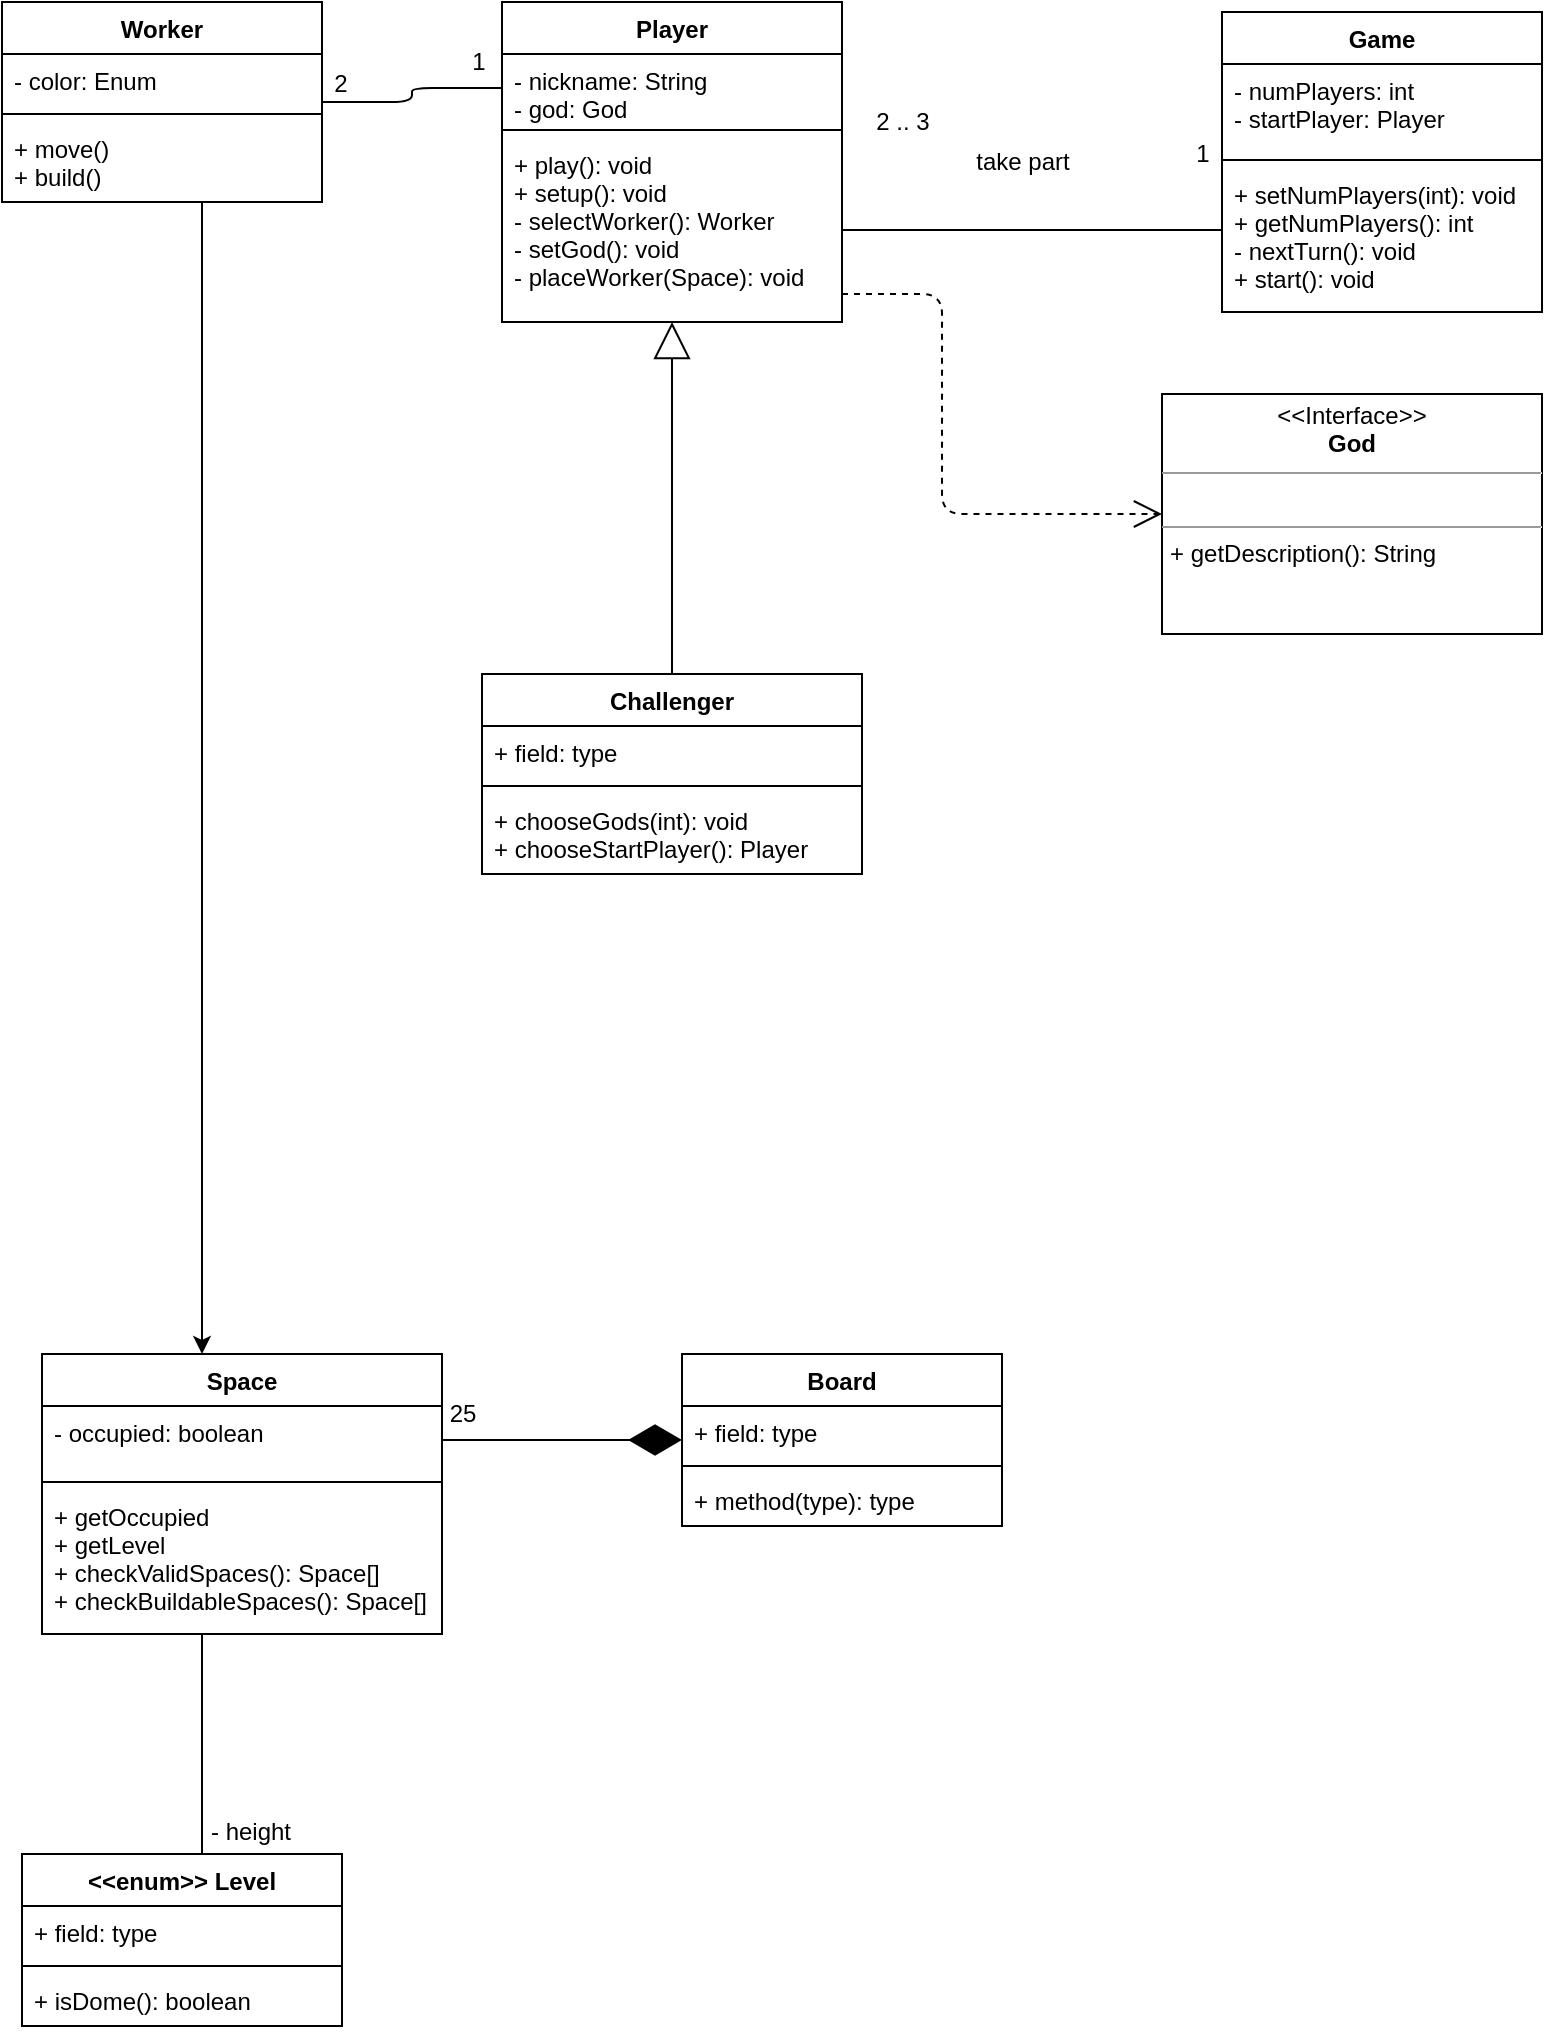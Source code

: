 <mxfile version="12.8.2" type="github"><diagram name="Page-1" id="c4acf3e9-155e-7222-9cf6-157b1a14988f"><mxGraphModel dx="1718" dy="970" grid="1" gridSize="10" guides="1" tooltips="1" connect="1" arrows="1" fold="1" page="1" pageScale="1" pageWidth="850" pageHeight="1100" background="#ffffff" math="0" shadow="0"><root><mxCell id="0"/><mxCell id="1" parent="0"/><mxCell id="7bflwTFQs7nSPwEGFA_X-58" style="endArrow=open;endSize=12;dashed=1;html=1;fontFamily=Helvetica;fontSize=11;fontColor=#000000;align=center;strokeColor=#000000;edgeStyle=orthogonalEdgeStyle;" edge="1" parent="1" source="7bflwTFQs7nSPwEGFA_X-6" target="7bflwTFQs7nSPwEGFA_X-59"><mxGeometry relative="1" as="geometry"><mxPoint x="400" y="185" as="targetPoint"/><Array as="points"><mxPoint x="530" y="190"/><mxPoint x="530" y="300"/></Array></mxGeometry></mxCell><mxCell id="7bflwTFQs7nSPwEGFA_X-6" value="Player" style="swimlane;fontStyle=1;align=center;verticalAlign=top;childLayout=stackLayout;horizontal=1;startSize=26;horizontalStack=0;resizeParent=1;resizeParentMax=0;resizeLast=0;collapsible=1;marginBottom=0;" vertex="1" parent="1"><mxGeometry x="310" y="44" width="170" height="160" as="geometry"/></mxCell><mxCell id="7bflwTFQs7nSPwEGFA_X-7" value="- nickname: String&#10;- god: God" style="text;strokeColor=none;fillColor=none;align=left;verticalAlign=top;spacingLeft=4;spacingRight=4;overflow=hidden;rotatable=0;points=[[0,0.5],[1,0.5]];portConstraint=eastwest;" vertex="1" parent="7bflwTFQs7nSPwEGFA_X-6"><mxGeometry y="26" width="170" height="34" as="geometry"/></mxCell><mxCell id="7bflwTFQs7nSPwEGFA_X-8" value="" style="line;strokeWidth=1;fillColor=none;align=left;verticalAlign=middle;spacingTop=-1;spacingLeft=3;spacingRight=3;rotatable=0;labelPosition=right;points=[];portConstraint=eastwest;" vertex="1" parent="7bflwTFQs7nSPwEGFA_X-6"><mxGeometry y="60" width="170" height="8" as="geometry"/></mxCell><mxCell id="7bflwTFQs7nSPwEGFA_X-9" value="+ play(): void&#10;+ setup(): void&#10;- selectWorker(): Worker&#10;- setGod(): void&#10;- placeWorker(Space): void" style="text;strokeColor=none;fillColor=none;align=left;verticalAlign=top;spacingLeft=4;spacingRight=4;overflow=hidden;rotatable=0;points=[[0,0.5],[1,0.5]];portConstraint=eastwest;" vertex="1" parent="7bflwTFQs7nSPwEGFA_X-6"><mxGeometry y="68" width="170" height="92" as="geometry"/></mxCell><mxCell id="7bflwTFQs7nSPwEGFA_X-33" style="endArrow=none;html=1;edgeStyle=orthogonalEdgeStyle;fontFamily=Helvetica;fontSize=11;fontColor=#000000;align=center;strokeColor=#000000;" edge="1" parent="1" source="7bflwTFQs7nSPwEGFA_X-13" target="7bflwTFQs7nSPwEGFA_X-7"><mxGeometry relative="1" as="geometry"/></mxCell><mxCell id="7bflwTFQs7nSPwEGFA_X-34" value="2" style="text;html=1;align=center;verticalAlign=middle;resizable=0;points=[];labelBackgroundColor=#ffffff;" vertex="1" connectable="0" parent="7bflwTFQs7nSPwEGFA_X-33"><mxGeometry x="-0.813" y="-3" relative="1" as="geometry"><mxPoint y="-12" as="offset"/></mxGeometry></mxCell><mxCell id="7bflwTFQs7nSPwEGFA_X-35" value="1" style="text;html=1;align=center;verticalAlign=middle;resizable=0;points=[];labelBackgroundColor=#ffffff;" vertex="1" connectable="0" parent="7bflwTFQs7nSPwEGFA_X-33"><mxGeometry x="0.834" relative="1" as="geometry"><mxPoint x="-4.17" y="-13" as="offset"/></mxGeometry></mxCell><mxCell id="7bflwTFQs7nSPwEGFA_X-65" style="edgeStyle=orthogonalEdgeStyle;rounded=0;orthogonalLoop=1;jettySize=auto;html=1;" edge="1" parent="1" source="7bflwTFQs7nSPwEGFA_X-13" target="7bflwTFQs7nSPwEGFA_X-17"><mxGeometry relative="1" as="geometry"><Array as="points"><mxPoint x="160" y="300"/><mxPoint x="160" y="300"/></Array></mxGeometry></mxCell><mxCell id="7bflwTFQs7nSPwEGFA_X-13" value="Worker" style="swimlane;fontStyle=1;align=center;verticalAlign=top;childLayout=stackLayout;horizontal=1;startSize=26;horizontalStack=0;resizeParent=1;resizeParentMax=0;resizeLast=0;collapsible=1;marginBottom=0;" vertex="1" parent="1"><mxGeometry x="60" y="44" width="160" height="100" as="geometry"/></mxCell><mxCell id="7bflwTFQs7nSPwEGFA_X-14" value="- color: Enum" style="text;strokeColor=none;fillColor=none;align=left;verticalAlign=top;spacingLeft=4;spacingRight=4;overflow=hidden;rotatable=0;points=[[0,0.5],[1,0.5]];portConstraint=eastwest;" vertex="1" parent="7bflwTFQs7nSPwEGFA_X-13"><mxGeometry y="26" width="160" height="26" as="geometry"/></mxCell><mxCell id="7bflwTFQs7nSPwEGFA_X-15" value="" style="line;strokeWidth=1;fillColor=none;align=left;verticalAlign=middle;spacingTop=-1;spacingLeft=3;spacingRight=3;rotatable=0;labelPosition=right;points=[];portConstraint=eastwest;" vertex="1" parent="7bflwTFQs7nSPwEGFA_X-13"><mxGeometry y="52" width="160" height="8" as="geometry"/></mxCell><mxCell id="7bflwTFQs7nSPwEGFA_X-16" value="+ move()&#10;+ build()" style="text;strokeColor=none;fillColor=none;align=left;verticalAlign=top;spacingLeft=4;spacingRight=4;overflow=hidden;rotatable=0;points=[[0,0.5],[1,0.5]];portConstraint=eastwest;" vertex="1" parent="7bflwTFQs7nSPwEGFA_X-13"><mxGeometry y="60" width="160" height="40" as="geometry"/></mxCell><mxCell id="7bflwTFQs7nSPwEGFA_X-49" style="endArrow=none;html=1;edgeStyle=orthogonalEdgeStyle;fontFamily=Helvetica;fontSize=11;fontColor=#000000;align=center;strokeColor=#000000;" edge="1" parent="1" source="7bflwTFQs7nSPwEGFA_X-17" target="7bflwTFQs7nSPwEGFA_X-44"><mxGeometry relative="1" as="geometry"><Array as="points"><mxPoint x="160" y="870"/><mxPoint x="160" y="870"/></Array></mxGeometry></mxCell><mxCell id="7bflwTFQs7nSPwEGFA_X-17" value="Space" style="swimlane;fontStyle=1;align=center;verticalAlign=top;childLayout=stackLayout;horizontal=1;startSize=26;horizontalStack=0;resizeParent=1;resizeParentMax=0;resizeLast=0;collapsible=1;marginBottom=0;" vertex="1" parent="1"><mxGeometry x="80" y="720" width="200" height="140" as="geometry"/></mxCell><mxCell id="7bflwTFQs7nSPwEGFA_X-18" value="- occupied: boolean" style="text;strokeColor=none;fillColor=none;align=left;verticalAlign=top;spacingLeft=4;spacingRight=4;overflow=hidden;rotatable=0;points=[[0,0.5],[1,0.5]];portConstraint=eastwest;" vertex="1" parent="7bflwTFQs7nSPwEGFA_X-17"><mxGeometry y="26" width="200" height="34" as="geometry"/></mxCell><mxCell id="7bflwTFQs7nSPwEGFA_X-19" value="" style="line;strokeWidth=1;fillColor=none;align=left;verticalAlign=middle;spacingTop=-1;spacingLeft=3;spacingRight=3;rotatable=0;labelPosition=right;points=[];portConstraint=eastwest;" vertex="1" parent="7bflwTFQs7nSPwEGFA_X-17"><mxGeometry y="60" width="200" height="8" as="geometry"/></mxCell><mxCell id="7bflwTFQs7nSPwEGFA_X-20" value="+ getOccupied&#10;+ getLevel&#10;+ checkValidSpaces(): Space[]&#10;+ checkBuildableSpaces(): Space[]" style="text;strokeColor=none;fillColor=none;align=left;verticalAlign=top;spacingLeft=4;spacingRight=4;overflow=hidden;rotatable=0;points=[[0,0.5],[1,0.5]];portConstraint=eastwest;" vertex="1" parent="7bflwTFQs7nSPwEGFA_X-17"><mxGeometry y="68" width="200" height="72" as="geometry"/></mxCell><mxCell id="7bflwTFQs7nSPwEGFA_X-21" value="Board" style="swimlane;fontStyle=1;align=center;verticalAlign=top;childLayout=stackLayout;horizontal=1;startSize=26;horizontalStack=0;resizeParent=1;resizeParentMax=0;resizeLast=0;collapsible=1;marginBottom=0;" vertex="1" parent="1"><mxGeometry x="400" y="720" width="160" height="86" as="geometry"><mxRectangle x="320" y="220" width="70" height="26" as="alternateBounds"/></mxGeometry></mxCell><mxCell id="7bflwTFQs7nSPwEGFA_X-22" value="+ field: type" style="text;strokeColor=none;fillColor=none;align=left;verticalAlign=top;spacingLeft=4;spacingRight=4;overflow=hidden;rotatable=0;points=[[0,0.5],[1,0.5]];portConstraint=eastwest;" vertex="1" parent="7bflwTFQs7nSPwEGFA_X-21"><mxGeometry y="26" width="160" height="26" as="geometry"/></mxCell><mxCell id="7bflwTFQs7nSPwEGFA_X-23" value="" style="line;strokeWidth=1;fillColor=none;align=left;verticalAlign=middle;spacingTop=-1;spacingLeft=3;spacingRight=3;rotatable=0;labelPosition=right;points=[];portConstraint=eastwest;" vertex="1" parent="7bflwTFQs7nSPwEGFA_X-21"><mxGeometry y="52" width="160" height="8" as="geometry"/></mxCell><mxCell id="7bflwTFQs7nSPwEGFA_X-24" value="+ method(type): type" style="text;strokeColor=none;fillColor=none;align=left;verticalAlign=top;spacingLeft=4;spacingRight=4;overflow=hidden;rotatable=0;points=[[0,0.5],[1,0.5]];portConstraint=eastwest;" vertex="1" parent="7bflwTFQs7nSPwEGFA_X-21"><mxGeometry y="60" width="160" height="26" as="geometry"/></mxCell><mxCell id="7bflwTFQs7nSPwEGFA_X-38" style="endArrow=diamondThin;endFill=1;endSize=24;html=1;fontFamily=Helvetica;fontSize=11;fontColor=#000000;align=center;strokeColor=#000000;edgeStyle=orthogonalEdgeStyle;" edge="1" parent="1" source="7bflwTFQs7nSPwEGFA_X-18" target="7bflwTFQs7nSPwEGFA_X-21"><mxGeometry relative="1" as="geometry"/></mxCell><mxCell id="7bflwTFQs7nSPwEGFA_X-39" value="25" style="text;html=1;align=center;verticalAlign=middle;resizable=0;points=[];labelBackgroundColor=#ffffff;" vertex="1" connectable="0" parent="7bflwTFQs7nSPwEGFA_X-38"><mxGeometry x="0.852" relative="1" as="geometry"><mxPoint x="-100.83" y="-13" as="offset"/></mxGeometry></mxCell><mxCell id="7bflwTFQs7nSPwEGFA_X-40" value="Game" style="swimlane;fontStyle=1;align=center;verticalAlign=top;childLayout=stackLayout;horizontal=1;startSize=26;horizontalStack=0;resizeParent=1;resizeParentMax=0;resizeLast=0;collapsible=1;marginBottom=0;" vertex="1" parent="1"><mxGeometry x="670" y="49" width="160" height="150" as="geometry"/></mxCell><mxCell id="7bflwTFQs7nSPwEGFA_X-41" value="- numPlayers: int&#10;- startPlayer: Player" style="text;strokeColor=none;fillColor=none;align=left;verticalAlign=top;spacingLeft=4;spacingRight=4;overflow=hidden;rotatable=0;points=[[0,0.5],[1,0.5]];portConstraint=eastwest;" vertex="1" parent="7bflwTFQs7nSPwEGFA_X-40"><mxGeometry y="26" width="160" height="44" as="geometry"/></mxCell><mxCell id="7bflwTFQs7nSPwEGFA_X-42" value="" style="line;strokeWidth=1;fillColor=none;align=left;verticalAlign=middle;spacingTop=-1;spacingLeft=3;spacingRight=3;rotatable=0;labelPosition=right;points=[];portConstraint=eastwest;" vertex="1" parent="7bflwTFQs7nSPwEGFA_X-40"><mxGeometry y="70" width="160" height="8" as="geometry"/></mxCell><mxCell id="7bflwTFQs7nSPwEGFA_X-43" value="+ setNumPlayers(int): void&#10;+ getNumPlayers(): int&#10;- nextTurn(): void&#10;+ start(): void" style="text;strokeColor=none;fillColor=none;align=left;verticalAlign=top;spacingLeft=4;spacingRight=4;overflow=hidden;rotatable=0;points=[[0,0.5],[1,0.5]];portConstraint=eastwest;" vertex="1" parent="7bflwTFQs7nSPwEGFA_X-40"><mxGeometry y="78" width="160" height="72" as="geometry"/></mxCell><mxCell id="7bflwTFQs7nSPwEGFA_X-44" value="&lt;&lt;enum&gt;&gt; Level" style="swimlane;fontStyle=1;align=center;verticalAlign=top;childLayout=stackLayout;horizontal=1;startSize=26;horizontalStack=0;resizeParent=1;resizeParentMax=0;resizeLast=0;collapsible=1;marginBottom=0;" vertex="1" parent="1"><mxGeometry x="70" y="970" width="160" height="86" as="geometry"/></mxCell><mxCell id="7bflwTFQs7nSPwEGFA_X-45" value="+ field: type" style="text;strokeColor=none;fillColor=none;align=left;verticalAlign=top;spacingLeft=4;spacingRight=4;overflow=hidden;rotatable=0;points=[[0,0.5],[1,0.5]];portConstraint=eastwest;" vertex="1" parent="7bflwTFQs7nSPwEGFA_X-44"><mxGeometry y="26" width="160" height="26" as="geometry"/></mxCell><mxCell id="7bflwTFQs7nSPwEGFA_X-46" value="" style="line;strokeWidth=1;fillColor=none;align=left;verticalAlign=middle;spacingTop=-1;spacingLeft=3;spacingRight=3;rotatable=0;labelPosition=right;points=[];portConstraint=eastwest;" vertex="1" parent="7bflwTFQs7nSPwEGFA_X-44"><mxGeometry y="52" width="160" height="8" as="geometry"/></mxCell><mxCell id="7bflwTFQs7nSPwEGFA_X-47" value="+ isDome(): boolean" style="text;strokeColor=none;fillColor=none;align=left;verticalAlign=top;spacingLeft=4;spacingRight=4;overflow=hidden;rotatable=0;points=[[0,0.5],[1,0.5]];portConstraint=eastwest;" vertex="1" parent="7bflwTFQs7nSPwEGFA_X-44"><mxGeometry y="60" width="160" height="26" as="geometry"/></mxCell><mxCell id="7bflwTFQs7nSPwEGFA_X-50" value="- height" style="text;html=1;align=center;verticalAlign=middle;resizable=0;points=[];autosize=1;" vertex="1" parent="1"><mxGeometry x="154" y="949" width="60" height="20" as="geometry"/></mxCell><mxCell id="7bflwTFQs7nSPwEGFA_X-57" style="endArrow=block;endSize=16;endFill=0;html=1;fontFamily=Helvetica;fontSize=11;fontColor=#000000;align=center;strokeColor=#000000;edgeStyle=orthogonalEdgeStyle;" edge="1" parent="1" source="7bflwTFQs7nSPwEGFA_X-53" target="7bflwTFQs7nSPwEGFA_X-6"><mxGeometry relative="1" as="geometry"/></mxCell><mxCell id="7bflwTFQs7nSPwEGFA_X-53" value="Challenger" style="swimlane;fontStyle=1;align=center;verticalAlign=top;childLayout=stackLayout;horizontal=1;startSize=26;horizontalStack=0;resizeParent=1;resizeParentMax=0;resizeLast=0;collapsible=1;marginBottom=0;" vertex="1" parent="1"><mxGeometry x="300" y="380" width="190" height="100" as="geometry"/></mxCell><mxCell id="7bflwTFQs7nSPwEGFA_X-54" value="+ field: type" style="text;strokeColor=none;fillColor=none;align=left;verticalAlign=top;spacingLeft=4;spacingRight=4;overflow=hidden;rotatable=0;points=[[0,0.5],[1,0.5]];portConstraint=eastwest;" vertex="1" parent="7bflwTFQs7nSPwEGFA_X-53"><mxGeometry y="26" width="190" height="26" as="geometry"/></mxCell><mxCell id="7bflwTFQs7nSPwEGFA_X-55" value="" style="line;strokeWidth=1;fillColor=none;align=left;verticalAlign=middle;spacingTop=-1;spacingLeft=3;spacingRight=3;rotatable=0;labelPosition=right;points=[];portConstraint=eastwest;" vertex="1" parent="7bflwTFQs7nSPwEGFA_X-53"><mxGeometry y="52" width="190" height="8" as="geometry"/></mxCell><mxCell id="7bflwTFQs7nSPwEGFA_X-56" value="+ chooseGods(int): void&#10;+ chooseStartPlayer(): Player" style="text;strokeColor=none;fillColor=none;align=left;verticalAlign=top;spacingLeft=4;spacingRight=4;overflow=hidden;rotatable=0;points=[[0,0.5],[1,0.5]];portConstraint=eastwest;" vertex="1" parent="7bflwTFQs7nSPwEGFA_X-53"><mxGeometry y="60" width="190" height="40" as="geometry"/></mxCell><mxCell id="7bflwTFQs7nSPwEGFA_X-59" value="&lt;p style=&quot;margin: 0px ; margin-top: 4px ; text-align: center&quot;&gt;&amp;lt;&amp;lt;Interface&amp;gt;&amp;gt;&lt;br&gt;&lt;b&gt;God&lt;/b&gt;&lt;/p&gt;&lt;hr size=&quot;1&quot;&gt;&lt;p style=&quot;margin: 0px ; margin-left: 4px&quot;&gt;&lt;br&gt;&lt;/p&gt;&lt;hr size=&quot;1&quot;&gt;&lt;p style=&quot;margin: 0px ; margin-left: 4px&quot;&gt;+ getDescription(): String&lt;/p&gt;" style="verticalAlign=top;align=left;overflow=fill;fontSize=12;fontFamily=Helvetica;html=1;" vertex="1" parent="1"><mxGeometry x="640" y="240" width="190" height="120" as="geometry"/></mxCell><mxCell id="7bflwTFQs7nSPwEGFA_X-60" style="endArrow=none;html=1;edgeStyle=orthogonalEdgeStyle;fontFamily=Helvetica;fontSize=11;fontColor=#000000;align=center;strokeColor=#000000;" edge="1" parent="1" source="7bflwTFQs7nSPwEGFA_X-9" target="7bflwTFQs7nSPwEGFA_X-40"><mxGeometry relative="1" as="geometry"><Array as="points"><mxPoint x="480" y="130"/><mxPoint x="480" y="130"/></Array></mxGeometry></mxCell><mxCell id="7bflwTFQs7nSPwEGFA_X-61" value="take part" style="text;html=1;align=center;verticalAlign=middle;resizable=0;points=[];autosize=1;" vertex="1" parent="1"><mxGeometry x="540" y="114" width="60" height="20" as="geometry"/></mxCell><mxCell id="7bflwTFQs7nSPwEGFA_X-62" value="1" style="text;html=1;align=center;verticalAlign=middle;resizable=0;points=[];autosize=1;" vertex="1" parent="1"><mxGeometry x="650" y="110" width="20" height="20" as="geometry"/></mxCell><mxCell id="7bflwTFQs7nSPwEGFA_X-63" value="2 .. 3" style="text;html=1;align=center;verticalAlign=middle;resizable=0;points=[];autosize=1;" vertex="1" parent="1"><mxGeometry x="490" y="94" width="40" height="20" as="geometry"/></mxCell></root></mxGraphModel></diagram></mxfile>
